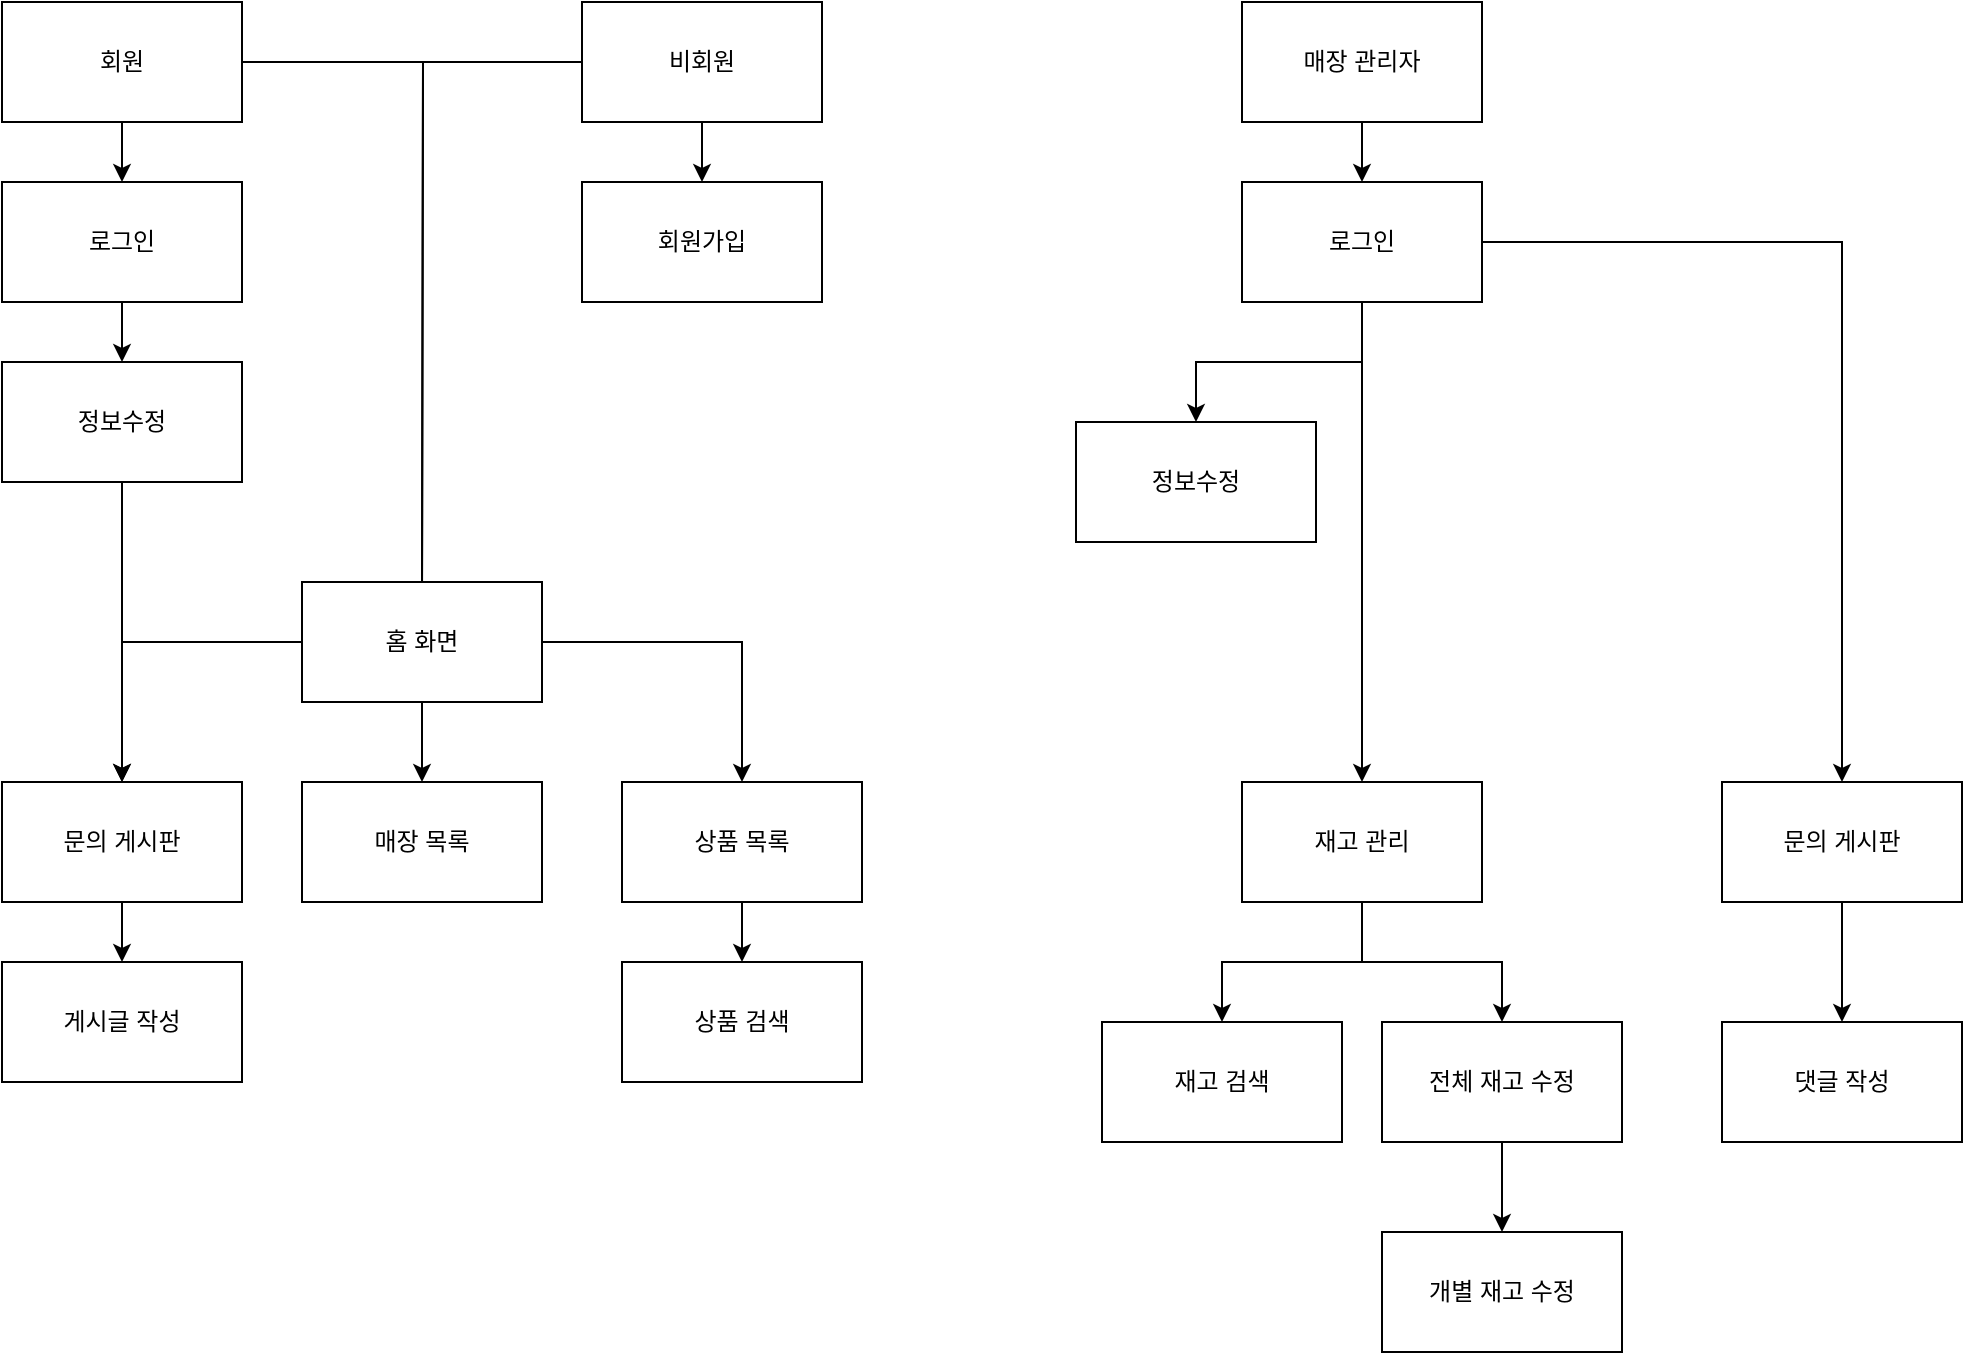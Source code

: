 <mxfile version="24.7.6">
  <diagram id="C5RBs43oDa-KdzZeNtuy" name="Page-1">
    <mxGraphModel dx="1434" dy="1941" grid="1" gridSize="10" guides="1" tooltips="1" connect="1" arrows="1" fold="1" page="1" pageScale="1" pageWidth="827" pageHeight="1169" math="0" shadow="0">
      <root>
        <mxCell id="WIyWlLk6GJQsqaUBKTNV-0" />
        <mxCell id="WIyWlLk6GJQsqaUBKTNV-1" parent="WIyWlLk6GJQsqaUBKTNV-0" />
        <mxCell id="PKadZYmMcRTAdPeGtWkw-23" style="edgeStyle=orthogonalEdgeStyle;rounded=0;orthogonalLoop=1;jettySize=auto;html=1;entryX=0.5;entryY=0;entryDx=0;entryDy=0;" edge="1" parent="WIyWlLk6GJQsqaUBKTNV-1" source="PKadZYmMcRTAdPeGtWkw-13" target="PKadZYmMcRTAdPeGtWkw-22">
          <mxGeometry relative="1" as="geometry" />
        </mxCell>
        <mxCell id="PKadZYmMcRTAdPeGtWkw-13" value="로그인" style="rounded=0;whiteSpace=wrap;html=1;" vertex="1" parent="WIyWlLk6GJQsqaUBKTNV-1">
          <mxGeometry x="170" y="60" width="120" height="60" as="geometry" />
        </mxCell>
        <mxCell id="PKadZYmMcRTAdPeGtWkw-14" value="회원가입" style="rounded=0;whiteSpace=wrap;html=1;" vertex="1" parent="WIyWlLk6GJQsqaUBKTNV-1">
          <mxGeometry x="460" y="60" width="120" height="60" as="geometry" />
        </mxCell>
        <mxCell id="PKadZYmMcRTAdPeGtWkw-18" style="edgeStyle=orthogonalEdgeStyle;rounded=0;orthogonalLoop=1;jettySize=auto;html=1;" edge="1" parent="WIyWlLk6GJQsqaUBKTNV-1" source="PKadZYmMcRTAdPeGtWkw-15" target="PKadZYmMcRTAdPeGtWkw-14">
          <mxGeometry relative="1" as="geometry" />
        </mxCell>
        <mxCell id="PKadZYmMcRTAdPeGtWkw-19" style="edgeStyle=orthogonalEdgeStyle;rounded=0;orthogonalLoop=1;jettySize=auto;html=1;" edge="1" parent="WIyWlLk6GJQsqaUBKTNV-1" source="PKadZYmMcRTAdPeGtWkw-15">
          <mxGeometry relative="1" as="geometry">
            <mxPoint x="380" y="270" as="targetPoint" />
          </mxGeometry>
        </mxCell>
        <mxCell id="PKadZYmMcRTAdPeGtWkw-15" value="비회원" style="rounded=0;whiteSpace=wrap;html=1;" vertex="1" parent="WIyWlLk6GJQsqaUBKTNV-1">
          <mxGeometry x="460" y="-30" width="120" height="60" as="geometry" />
        </mxCell>
        <mxCell id="PKadZYmMcRTAdPeGtWkw-17" style="edgeStyle=orthogonalEdgeStyle;rounded=0;orthogonalLoop=1;jettySize=auto;html=1;entryX=0.5;entryY=0;entryDx=0;entryDy=0;" edge="1" parent="WIyWlLk6GJQsqaUBKTNV-1" source="PKadZYmMcRTAdPeGtWkw-16" target="PKadZYmMcRTAdPeGtWkw-13">
          <mxGeometry relative="1" as="geometry" />
        </mxCell>
        <mxCell id="PKadZYmMcRTAdPeGtWkw-20" style="edgeStyle=orthogonalEdgeStyle;rounded=0;orthogonalLoop=1;jettySize=auto;html=1;" edge="1" parent="WIyWlLk6GJQsqaUBKTNV-1" source="PKadZYmMcRTAdPeGtWkw-16">
          <mxGeometry relative="1" as="geometry">
            <mxPoint x="380" y="270" as="targetPoint" />
          </mxGeometry>
        </mxCell>
        <mxCell id="PKadZYmMcRTAdPeGtWkw-16" value="회원" style="rounded=0;whiteSpace=wrap;html=1;" vertex="1" parent="WIyWlLk6GJQsqaUBKTNV-1">
          <mxGeometry x="170" y="-30" width="120" height="60" as="geometry" />
        </mxCell>
        <mxCell id="PKadZYmMcRTAdPeGtWkw-28" style="edgeStyle=orthogonalEdgeStyle;rounded=0;orthogonalLoop=1;jettySize=auto;html=1;exitX=0.5;exitY=1;exitDx=0;exitDy=0;" edge="1" parent="WIyWlLk6GJQsqaUBKTNV-1" source="PKadZYmMcRTAdPeGtWkw-21" target="PKadZYmMcRTAdPeGtWkw-24">
          <mxGeometry relative="1" as="geometry" />
        </mxCell>
        <mxCell id="PKadZYmMcRTAdPeGtWkw-29" style="edgeStyle=orthogonalEdgeStyle;rounded=0;orthogonalLoop=1;jettySize=auto;html=1;" edge="1" parent="WIyWlLk6GJQsqaUBKTNV-1" source="PKadZYmMcRTAdPeGtWkw-21" target="PKadZYmMcRTAdPeGtWkw-25">
          <mxGeometry relative="1" as="geometry" />
        </mxCell>
        <mxCell id="PKadZYmMcRTAdPeGtWkw-30" style="edgeStyle=orthogonalEdgeStyle;rounded=0;orthogonalLoop=1;jettySize=auto;html=1;" edge="1" parent="WIyWlLk6GJQsqaUBKTNV-1" source="PKadZYmMcRTAdPeGtWkw-21" target="PKadZYmMcRTAdPeGtWkw-27">
          <mxGeometry relative="1" as="geometry" />
        </mxCell>
        <mxCell id="PKadZYmMcRTAdPeGtWkw-21" value="홈 화면" style="rounded=0;whiteSpace=wrap;html=1;" vertex="1" parent="WIyWlLk6GJQsqaUBKTNV-1">
          <mxGeometry x="320" y="260" width="120" height="60" as="geometry" />
        </mxCell>
        <mxCell id="PKadZYmMcRTAdPeGtWkw-31" style="edgeStyle=orthogonalEdgeStyle;rounded=0;orthogonalLoop=1;jettySize=auto;html=1;entryX=0.5;entryY=0;entryDx=0;entryDy=0;" edge="1" parent="WIyWlLk6GJQsqaUBKTNV-1" source="PKadZYmMcRTAdPeGtWkw-22" target="PKadZYmMcRTAdPeGtWkw-27">
          <mxGeometry relative="1" as="geometry" />
        </mxCell>
        <mxCell id="PKadZYmMcRTAdPeGtWkw-22" value="정보수정" style="rounded=0;whiteSpace=wrap;html=1;" vertex="1" parent="WIyWlLk6GJQsqaUBKTNV-1">
          <mxGeometry x="170" y="150" width="120" height="60" as="geometry" />
        </mxCell>
        <mxCell id="PKadZYmMcRTAdPeGtWkw-24" value="매장 목록" style="rounded=0;whiteSpace=wrap;html=1;" vertex="1" parent="WIyWlLk6GJQsqaUBKTNV-1">
          <mxGeometry x="320" y="360" width="120" height="60" as="geometry" />
        </mxCell>
        <mxCell id="PKadZYmMcRTAdPeGtWkw-37" style="edgeStyle=orthogonalEdgeStyle;rounded=0;orthogonalLoop=1;jettySize=auto;html=1;entryX=0.5;entryY=0;entryDx=0;entryDy=0;" edge="1" parent="WIyWlLk6GJQsqaUBKTNV-1" source="PKadZYmMcRTAdPeGtWkw-25" target="PKadZYmMcRTAdPeGtWkw-34">
          <mxGeometry relative="1" as="geometry" />
        </mxCell>
        <mxCell id="PKadZYmMcRTAdPeGtWkw-25" value="상품 목록" style="rounded=0;whiteSpace=wrap;html=1;" vertex="1" parent="WIyWlLk6GJQsqaUBKTNV-1">
          <mxGeometry x="480" y="360" width="120" height="60" as="geometry" />
        </mxCell>
        <mxCell id="PKadZYmMcRTAdPeGtWkw-33" style="edgeStyle=orthogonalEdgeStyle;rounded=0;orthogonalLoop=1;jettySize=auto;html=1;entryX=0.5;entryY=0;entryDx=0;entryDy=0;" edge="1" parent="WIyWlLk6GJQsqaUBKTNV-1" source="PKadZYmMcRTAdPeGtWkw-27" target="PKadZYmMcRTAdPeGtWkw-32">
          <mxGeometry relative="1" as="geometry" />
        </mxCell>
        <mxCell id="PKadZYmMcRTAdPeGtWkw-27" value="문의 게시판" style="rounded=0;whiteSpace=wrap;html=1;" vertex="1" parent="WIyWlLk6GJQsqaUBKTNV-1">
          <mxGeometry x="170" y="360" width="120" height="60" as="geometry" />
        </mxCell>
        <mxCell id="PKadZYmMcRTAdPeGtWkw-32" value="게시글 작성" style="rounded=0;whiteSpace=wrap;html=1;" vertex="1" parent="WIyWlLk6GJQsqaUBKTNV-1">
          <mxGeometry x="170" y="450" width="120" height="60" as="geometry" />
        </mxCell>
        <mxCell id="PKadZYmMcRTAdPeGtWkw-34" value="상품 검색" style="rounded=0;whiteSpace=wrap;html=1;" vertex="1" parent="WIyWlLk6GJQsqaUBKTNV-1">
          <mxGeometry x="480" y="450" width="120" height="60" as="geometry" />
        </mxCell>
        <mxCell id="PKadZYmMcRTAdPeGtWkw-41" style="edgeStyle=orthogonalEdgeStyle;rounded=0;orthogonalLoop=1;jettySize=auto;html=1;entryX=0.5;entryY=0;entryDx=0;entryDy=0;" edge="1" parent="WIyWlLk6GJQsqaUBKTNV-1" source="PKadZYmMcRTAdPeGtWkw-38" target="PKadZYmMcRTAdPeGtWkw-39">
          <mxGeometry relative="1" as="geometry" />
        </mxCell>
        <mxCell id="PKadZYmMcRTAdPeGtWkw-38" value="매장 관리자" style="rounded=0;whiteSpace=wrap;html=1;" vertex="1" parent="WIyWlLk6GJQsqaUBKTNV-1">
          <mxGeometry x="790" y="-30" width="120" height="60" as="geometry" />
        </mxCell>
        <mxCell id="PKadZYmMcRTAdPeGtWkw-42" style="edgeStyle=orthogonalEdgeStyle;rounded=0;orthogonalLoop=1;jettySize=auto;html=1;" edge="1" parent="WIyWlLk6GJQsqaUBKTNV-1" source="PKadZYmMcRTAdPeGtWkw-39" target="PKadZYmMcRTAdPeGtWkw-40">
          <mxGeometry relative="1" as="geometry" />
        </mxCell>
        <mxCell id="PKadZYmMcRTAdPeGtWkw-43" style="edgeStyle=orthogonalEdgeStyle;rounded=0;orthogonalLoop=1;jettySize=auto;html=1;" edge="1" parent="WIyWlLk6GJQsqaUBKTNV-1" source="PKadZYmMcRTAdPeGtWkw-39" target="PKadZYmMcRTAdPeGtWkw-44">
          <mxGeometry relative="1" as="geometry">
            <mxPoint x="850" y="370" as="targetPoint" />
          </mxGeometry>
        </mxCell>
        <mxCell id="PKadZYmMcRTAdPeGtWkw-55" style="edgeStyle=orthogonalEdgeStyle;rounded=0;orthogonalLoop=1;jettySize=auto;html=1;entryX=0.5;entryY=0;entryDx=0;entryDy=0;" edge="1" parent="WIyWlLk6GJQsqaUBKTNV-1" source="PKadZYmMcRTAdPeGtWkw-39" target="PKadZYmMcRTAdPeGtWkw-54">
          <mxGeometry relative="1" as="geometry" />
        </mxCell>
        <mxCell id="PKadZYmMcRTAdPeGtWkw-39" value="로그인" style="rounded=0;whiteSpace=wrap;html=1;" vertex="1" parent="WIyWlLk6GJQsqaUBKTNV-1">
          <mxGeometry x="790" y="60" width="120" height="60" as="geometry" />
        </mxCell>
        <mxCell id="PKadZYmMcRTAdPeGtWkw-40" value="정보수정" style="rounded=0;whiteSpace=wrap;html=1;" vertex="1" parent="WIyWlLk6GJQsqaUBKTNV-1">
          <mxGeometry x="707" y="180" width="120" height="60" as="geometry" />
        </mxCell>
        <mxCell id="PKadZYmMcRTAdPeGtWkw-50" style="edgeStyle=orthogonalEdgeStyle;rounded=0;orthogonalLoop=1;jettySize=auto;html=1;entryX=0.5;entryY=0;entryDx=0;entryDy=0;" edge="1" parent="WIyWlLk6GJQsqaUBKTNV-1" source="PKadZYmMcRTAdPeGtWkw-44" target="PKadZYmMcRTAdPeGtWkw-48">
          <mxGeometry relative="1" as="geometry" />
        </mxCell>
        <mxCell id="PKadZYmMcRTAdPeGtWkw-51" style="edgeStyle=orthogonalEdgeStyle;rounded=0;orthogonalLoop=1;jettySize=auto;html=1;" edge="1" parent="WIyWlLk6GJQsqaUBKTNV-1" source="PKadZYmMcRTAdPeGtWkw-44" target="PKadZYmMcRTAdPeGtWkw-47">
          <mxGeometry relative="1" as="geometry" />
        </mxCell>
        <mxCell id="PKadZYmMcRTAdPeGtWkw-44" value="재고 관리" style="rounded=0;whiteSpace=wrap;html=1;" vertex="1" parent="WIyWlLk6GJQsqaUBKTNV-1">
          <mxGeometry x="790" y="360" width="120" height="60" as="geometry" />
        </mxCell>
        <mxCell id="PKadZYmMcRTAdPeGtWkw-47" value="재고 검색" style="rounded=0;whiteSpace=wrap;html=1;" vertex="1" parent="WIyWlLk6GJQsqaUBKTNV-1">
          <mxGeometry x="720" y="480" width="120" height="60" as="geometry" />
        </mxCell>
        <mxCell id="PKadZYmMcRTAdPeGtWkw-53" style="edgeStyle=orthogonalEdgeStyle;rounded=0;orthogonalLoop=1;jettySize=auto;html=1;" edge="1" parent="WIyWlLk6GJQsqaUBKTNV-1" source="PKadZYmMcRTAdPeGtWkw-48" target="PKadZYmMcRTAdPeGtWkw-52">
          <mxGeometry relative="1" as="geometry" />
        </mxCell>
        <mxCell id="PKadZYmMcRTAdPeGtWkw-48" value="전체 재고 수정" style="rounded=0;whiteSpace=wrap;html=1;" vertex="1" parent="WIyWlLk6GJQsqaUBKTNV-1">
          <mxGeometry x="860" y="480" width="120" height="60" as="geometry" />
        </mxCell>
        <mxCell id="PKadZYmMcRTAdPeGtWkw-52" value="개별 재고 수정" style="rounded=0;whiteSpace=wrap;html=1;" vertex="1" parent="WIyWlLk6GJQsqaUBKTNV-1">
          <mxGeometry x="860" y="585" width="120" height="60" as="geometry" />
        </mxCell>
        <mxCell id="PKadZYmMcRTAdPeGtWkw-57" style="edgeStyle=orthogonalEdgeStyle;rounded=0;orthogonalLoop=1;jettySize=auto;html=1;entryX=0.5;entryY=0;entryDx=0;entryDy=0;" edge="1" parent="WIyWlLk6GJQsqaUBKTNV-1" source="PKadZYmMcRTAdPeGtWkw-54" target="PKadZYmMcRTAdPeGtWkw-59">
          <mxGeometry relative="1" as="geometry">
            <mxPoint x="1090" y="450" as="targetPoint" />
          </mxGeometry>
        </mxCell>
        <mxCell id="PKadZYmMcRTAdPeGtWkw-54" value="문의 게시판" style="rounded=0;whiteSpace=wrap;html=1;" vertex="1" parent="WIyWlLk6GJQsqaUBKTNV-1">
          <mxGeometry x="1030" y="360" width="120" height="60" as="geometry" />
        </mxCell>
        <mxCell id="PKadZYmMcRTAdPeGtWkw-59" value="댓글 작성" style="rounded=0;whiteSpace=wrap;html=1;" vertex="1" parent="WIyWlLk6GJQsqaUBKTNV-1">
          <mxGeometry x="1030" y="480" width="120" height="60" as="geometry" />
        </mxCell>
      </root>
    </mxGraphModel>
  </diagram>
</mxfile>

